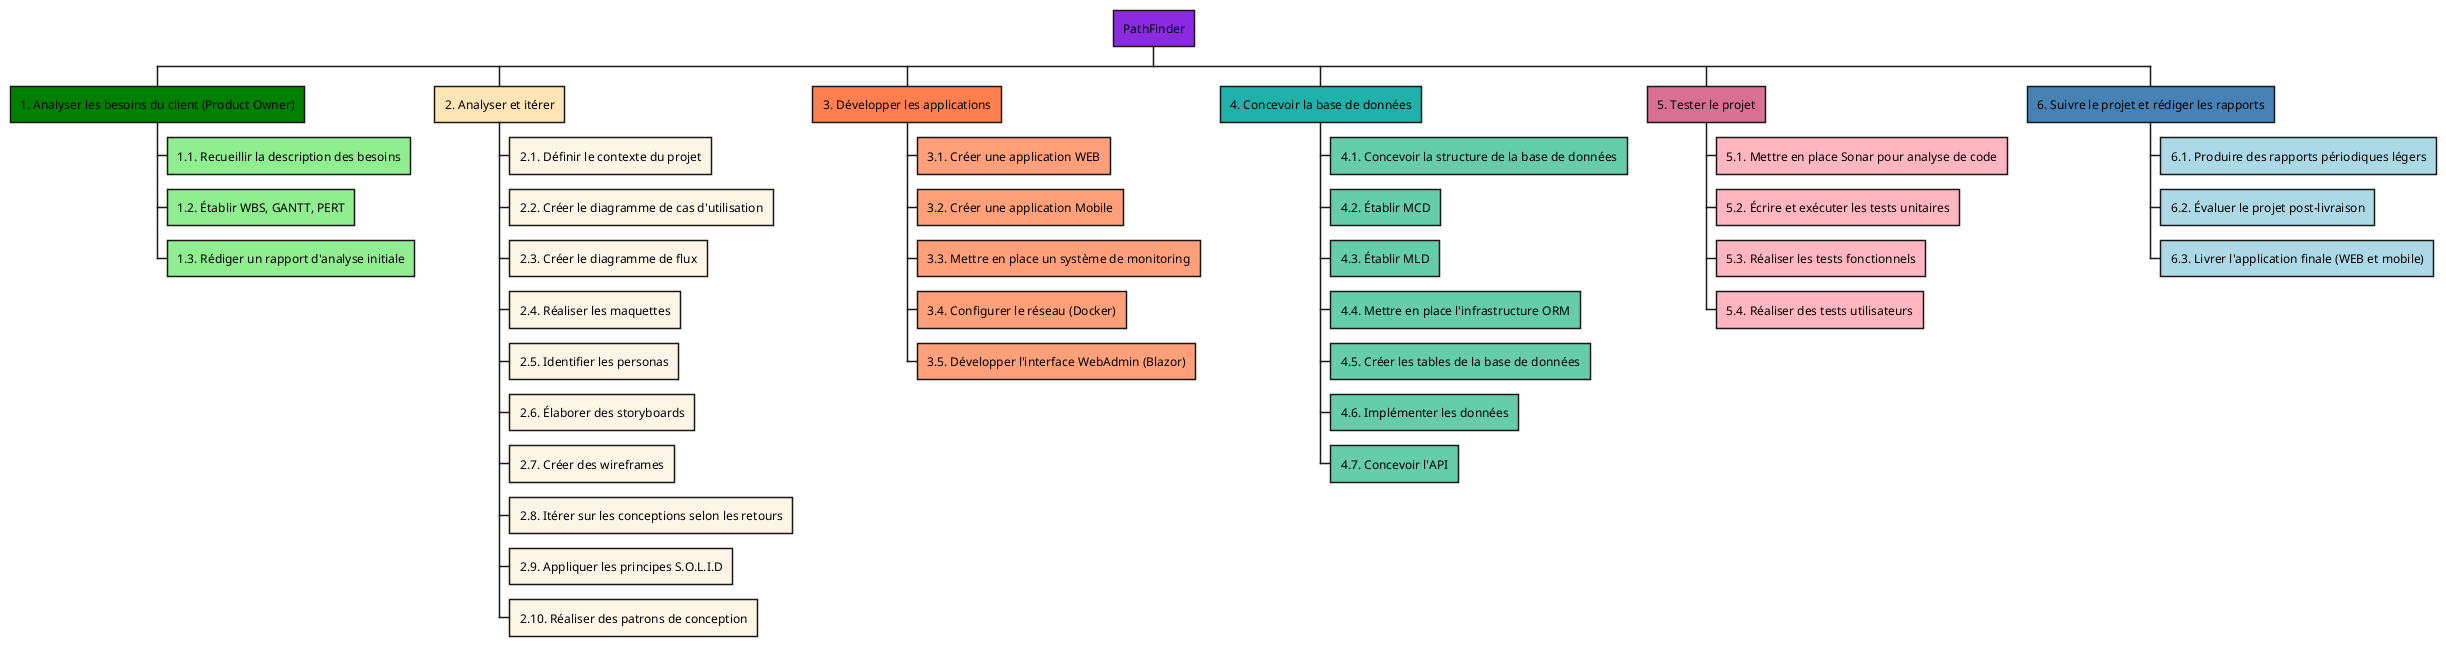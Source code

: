 @startwbs PathFinder
*[#BlueViolet] PathFinder

**[#green] 1. Analyser les besoins du client (Product Owner)
***[#lightgreen] 1.1. Recueillir la description des besoins
***[#lightgreen] 1.2. Établir WBS, GANTT, PERT
***[#lightgreen] 1.3. Rédiger un rapport d'analyse initiale

**[#moccasin] 2. Analyser et itérer
***[#oldlace] 2.1. Définir le contexte du projet
***[#oldlace] 2.2. Créer le diagramme de cas d'utilisation
***[#oldlace] 2.3. Créer le diagramme de flux
***[#oldlace] 2.4. Réaliser les maquettes
***[#oldlace] 2.5. Identifier les personas
***[#oldlace] 2.6. Élaborer des storyboards
***[#oldlace] 2.7. Créer des wireframes
***[#oldlace] 2.8. Itérer sur les conceptions selon les retours
***[#oldlace] 2.9. Appliquer les principes S.O.L.I.D
***[#oldlace] 2.10. Réaliser des patrons de conception

**[#coral] 3. Développer les applications
***[#LightSalmon] 3.1. Créer une application WEB
***[#LightSalmon] 3.2. Créer une application Mobile
***[#LightSalmon] 3.3. Mettre en place un système de monitoring
***[#LightSalmon] 3.4. Configurer le réseau (Docker)
***[#LightSalmon] 3.5. Développer l'interface WebAdmin (Blazor)

**[#lightseagreen] 4. Concevoir la base de données
***[#mediumaquamarine] 4.1. Concevoir la structure de la base de données
***[#mediumaquamarine] 4.2. Établir MCD
***[#mediumaquamarine] 4.3. Établir MLD
***[#mediumaquamarine] 4.4. Mettre en place l'infrastructure ORM
***[#mediumaquamarine] 4.5. Créer les tables de la base de données
***[#mediumaquamarine] 4.6. Implémenter les données
***[#mediumaquamarine] 4.7. Concevoir l'API

**[#PaleVioletRed] 5. Tester le projet
***[#LightPink] 5.1. Mettre en place Sonar pour analyse de code
***[#LightPink] 5.2. Écrire et exécuter les tests unitaires
***[#LightPink] 5.3. Réaliser les tests fonctionnels
***[#LightPink] 5.4. Réaliser des tests utilisateurs

**[#SteelBlue] 6. Suivre le projet et rédiger les rapports
***[#LightBlue] 6.1. Produire des rapports périodiques légers
***[#LightBlue] 6.2. Évaluer le projet post-livraison
***[#LightBlue] 6.3. Livrer l'application finale (WEB et mobile)
@endwbs